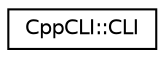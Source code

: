 digraph "Graphical Class Hierarchy"
{
 // LATEX_PDF_SIZE
  edge [fontname="Helvetica",fontsize="10",labelfontname="Helvetica",labelfontsize="10"];
  node [fontname="Helvetica",fontsize="10",shape=record];
  rankdir="LR";
  Node0 [label="CppCLI::CLI",height=0.2,width=0.4,color="black", fillcolor="white", style="filled",URL="$classCppCLI_1_1CLI.html",tooltip=" "];
}
